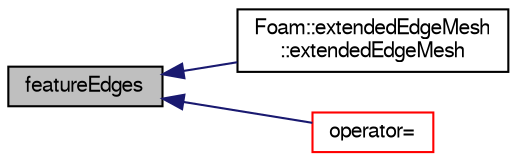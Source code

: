 digraph "featureEdges"
{
  bgcolor="transparent";
  edge [fontname="FreeSans",fontsize="10",labelfontname="FreeSans",labelfontsize="10"];
  node [fontname="FreeSans",fontsize="10",shape=record];
  rankdir="LR";
  Node783 [label="featureEdges",height=0.2,width=0.4,color="black", fillcolor="grey75", style="filled", fontcolor="black"];
  Node783 -> Node784 [dir="back",color="midnightblue",fontsize="10",style="solid",fontname="FreeSans"];
  Node784 [label="Foam::extendedEdgeMesh\l::extendedEdgeMesh",height=0.2,width=0.4,color="black",URL="$a21786.html#afd2b47811ea5fb93fabb4e9a00a8985e",tooltip="Construct given a surface with selected edges,point. "];
  Node783 -> Node785 [dir="back",color="midnightblue",fontsize="10",style="solid",fontname="FreeSans"];
  Node785 [label="operator=",height=0.2,width=0.4,color="red",URL="$a25510.html#ad52fafb07b65b15def16c40bd6cdd12d"];
}
